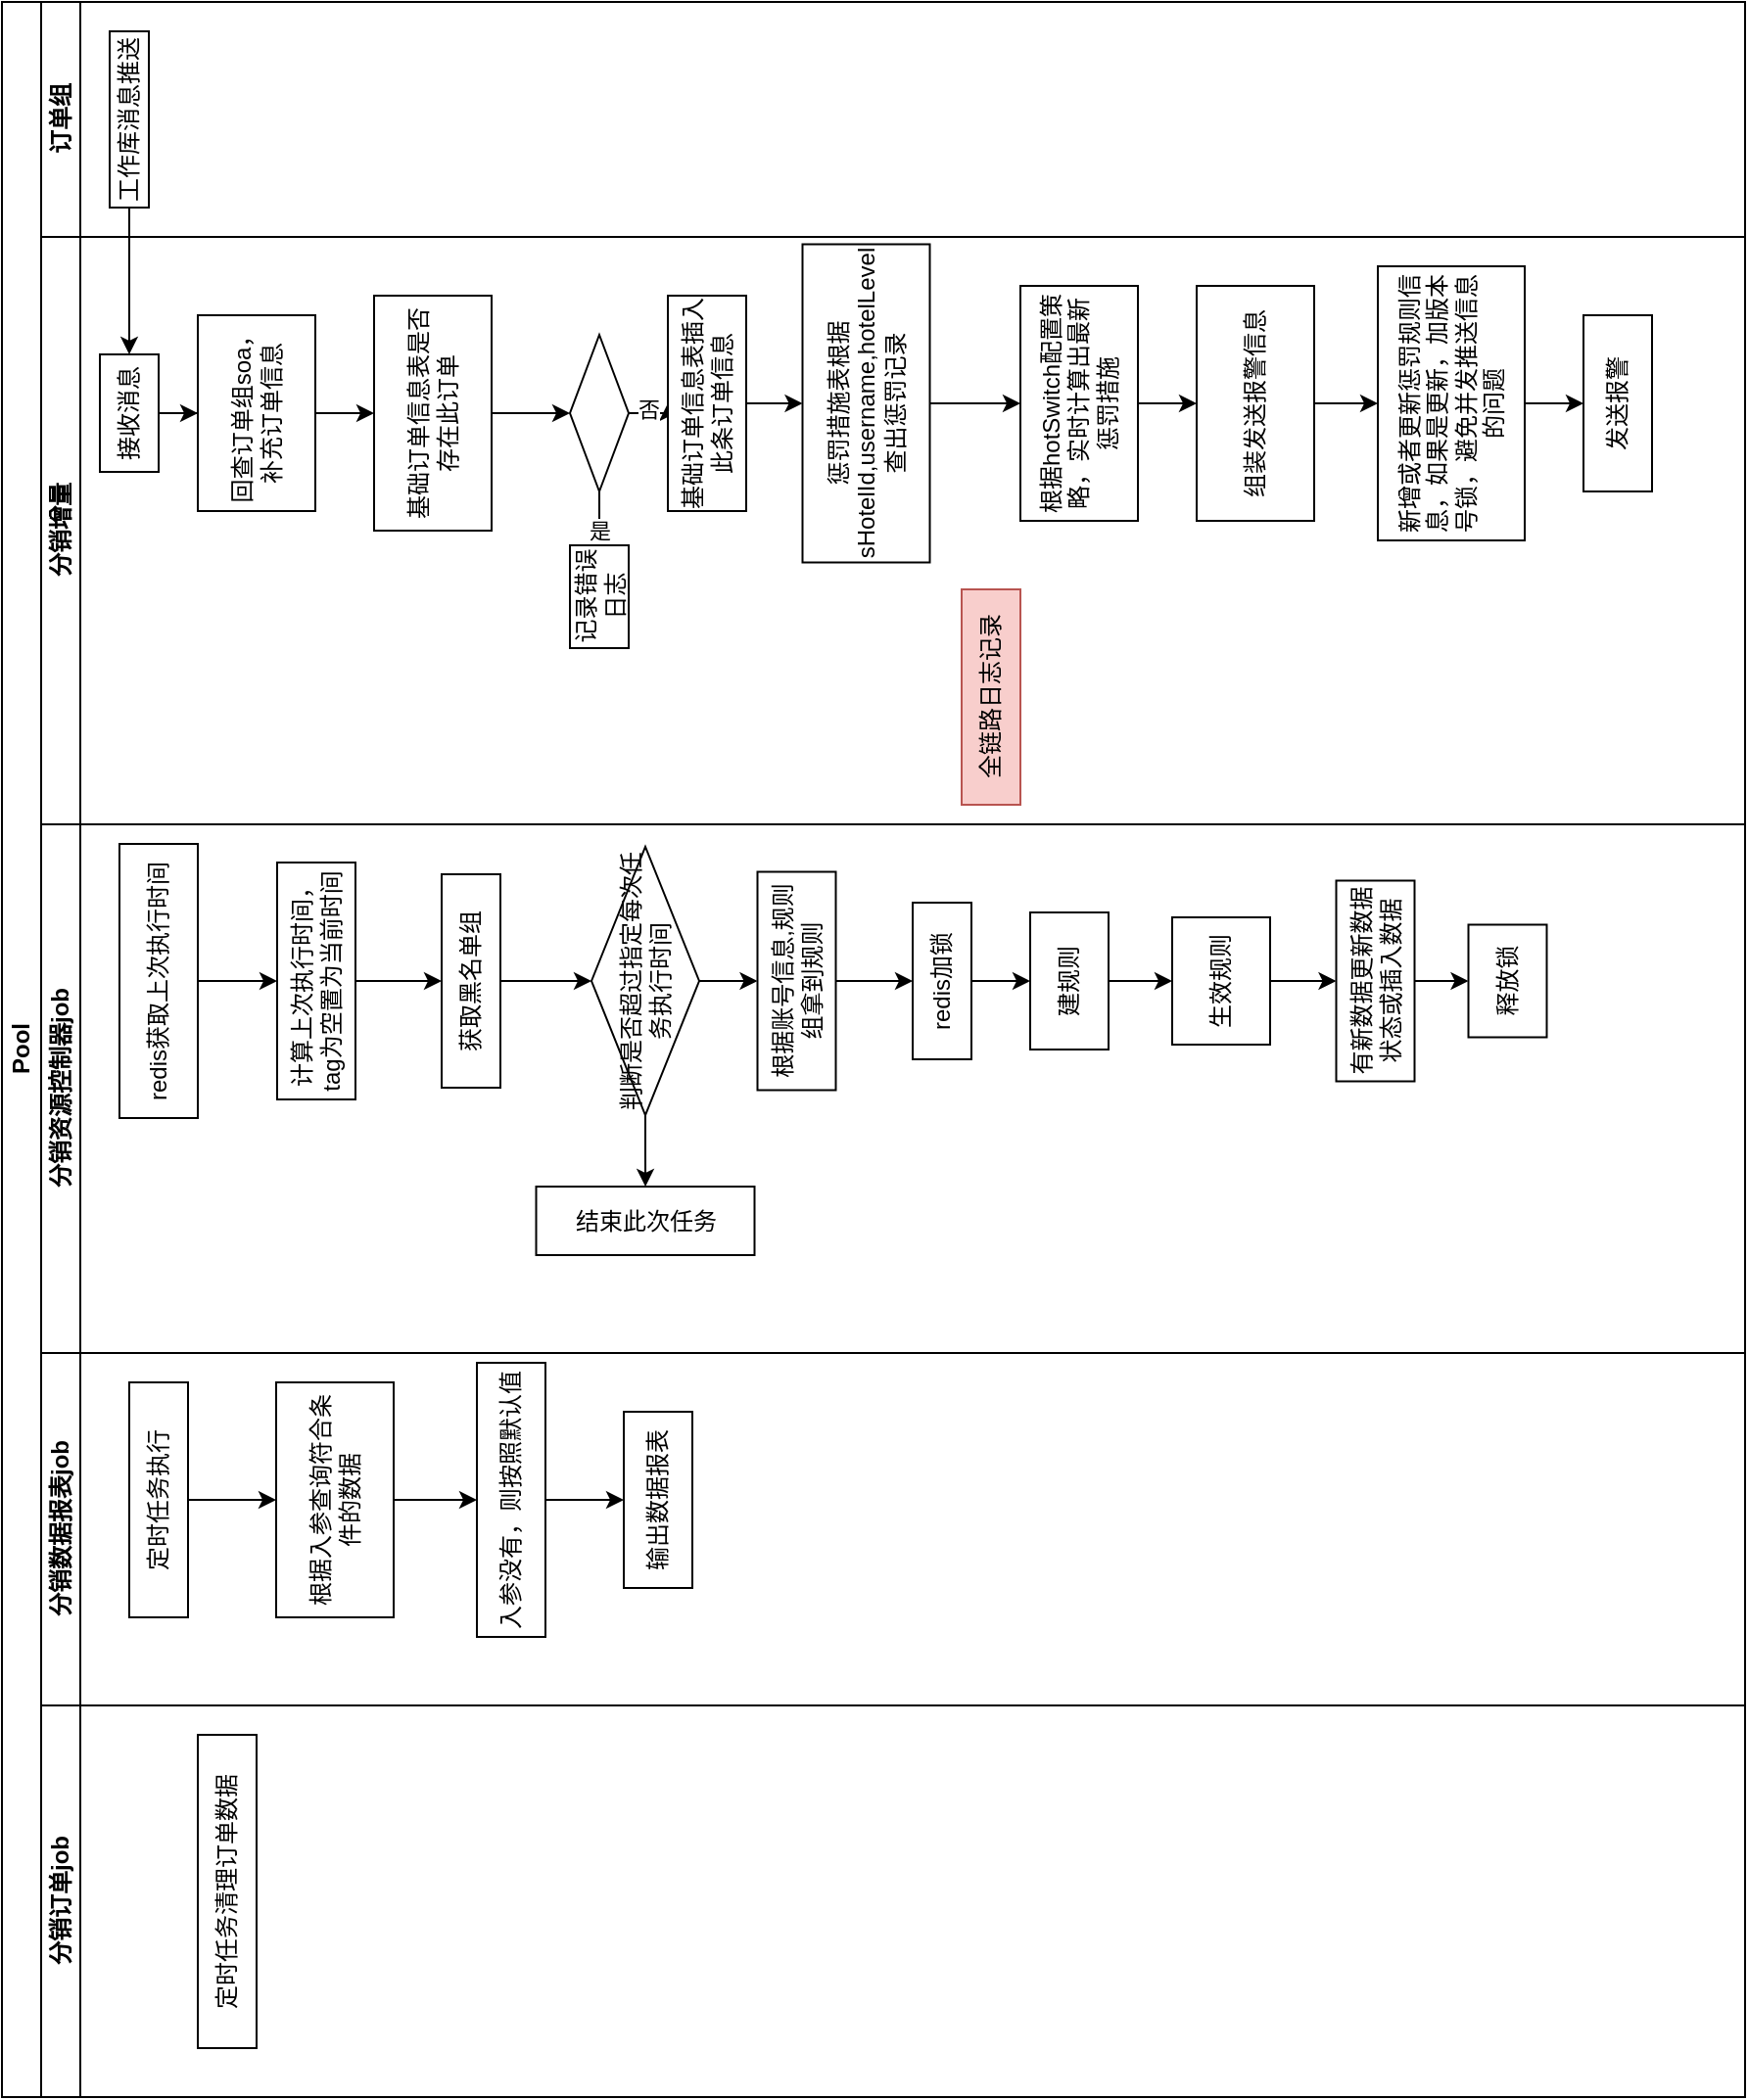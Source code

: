 <mxfile version="22.1.18" type="github">
  <diagram name="第 1 页" id="IzMNAB-FEo0dKr02V9vg">
    <mxGraphModel dx="933" dy="591" grid="1" gridSize="10" guides="1" tooltips="1" connect="1" arrows="1" fold="1" page="1" pageScale="1" pageWidth="827" pageHeight="1169" math="0" shadow="0">
      <root>
        <mxCell id="0" />
        <mxCell id="1" parent="0" />
        <mxCell id="j4678CQEo2jFVJHAo6S9-4" value="Pool" style="swimlane;childLayout=stackLayout;resizeParent=1;resizeParentMax=0;horizontal=0;startSize=20;horizontalStack=0;html=1;" vertex="1" parent="1">
          <mxGeometry x="120" y="70" width="890" height="1070" as="geometry" />
        </mxCell>
        <mxCell id="j4678CQEo2jFVJHAo6S9-5" value="订单组" style="swimlane;startSize=20;horizontal=0;html=1;" vertex="1" parent="j4678CQEo2jFVJHAo6S9-4">
          <mxGeometry x="20" width="870" height="120" as="geometry" />
        </mxCell>
        <mxCell id="j4678CQEo2jFVJHAo6S9-13" value="工作库消息推送" style="rounded=0;whiteSpace=wrap;html=1;direction=east;flipH=0;flipV=0;rotation=-90;" vertex="1" parent="j4678CQEo2jFVJHAo6S9-5">
          <mxGeometry y="50" width="90" height="20" as="geometry" />
        </mxCell>
        <mxCell id="j4678CQEo2jFVJHAo6S9-6" value="分销增量" style="swimlane;startSize=20;horizontal=0;html=1;" vertex="1" parent="j4678CQEo2jFVJHAo6S9-4">
          <mxGeometry x="20" y="120" width="870" height="300" as="geometry" />
        </mxCell>
        <mxCell id="j4678CQEo2jFVJHAo6S9-17" value="" style="edgeStyle=orthogonalEdgeStyle;rounded=0;orthogonalLoop=1;jettySize=auto;html=1;" edge="1" parent="j4678CQEo2jFVJHAo6S9-6" source="j4678CQEo2jFVJHAo6S9-14" target="j4678CQEo2jFVJHAo6S9-16">
          <mxGeometry relative="1" as="geometry" />
        </mxCell>
        <mxCell id="j4678CQEo2jFVJHAo6S9-14" value="接收消息" style="whiteSpace=wrap;html=1;rounded=0;rotation=-90;" vertex="1" parent="j4678CQEo2jFVJHAo6S9-6">
          <mxGeometry x="15" y="75" width="60" height="30" as="geometry" />
        </mxCell>
        <mxCell id="j4678CQEo2jFVJHAo6S9-20" value="" style="edgeStyle=orthogonalEdgeStyle;rounded=0;orthogonalLoop=1;jettySize=auto;html=1;" edge="1" parent="j4678CQEo2jFVJHAo6S9-6" source="j4678CQEo2jFVJHAo6S9-16" target="j4678CQEo2jFVJHAo6S9-19">
          <mxGeometry relative="1" as="geometry" />
        </mxCell>
        <mxCell id="j4678CQEo2jFVJHAo6S9-16" value="回查订单组soa，补充订单信息" style="whiteSpace=wrap;html=1;rounded=0;rotation=-90;" vertex="1" parent="j4678CQEo2jFVJHAo6S9-6">
          <mxGeometry x="60" y="60" width="100" height="60" as="geometry" />
        </mxCell>
        <mxCell id="j4678CQEo2jFVJHAo6S9-22" value="" style="edgeStyle=orthogonalEdgeStyle;rounded=0;orthogonalLoop=1;jettySize=auto;html=1;" edge="1" parent="j4678CQEo2jFVJHAo6S9-6" source="j4678CQEo2jFVJHAo6S9-19" target="j4678CQEo2jFVJHAo6S9-21">
          <mxGeometry relative="1" as="geometry" />
        </mxCell>
        <mxCell id="j4678CQEo2jFVJHAo6S9-19" value="基础订单信息表是否存在此订单" style="whiteSpace=wrap;html=1;rounded=0;rotation=-90;" vertex="1" parent="j4678CQEo2jFVJHAo6S9-6">
          <mxGeometry x="140" y="60" width="120" height="60" as="geometry" />
        </mxCell>
        <mxCell id="j4678CQEo2jFVJHAo6S9-24" value="" style="edgeStyle=orthogonalEdgeStyle;rounded=0;orthogonalLoop=1;jettySize=auto;html=1;" edge="1" parent="j4678CQEo2jFVJHAo6S9-6" source="j4678CQEo2jFVJHAo6S9-21" target="j4678CQEo2jFVJHAo6S9-23">
          <mxGeometry relative="1" as="geometry" />
        </mxCell>
        <mxCell id="j4678CQEo2jFVJHAo6S9-25" style="edgeStyle=orthogonalEdgeStyle;rounded=0;orthogonalLoop=1;jettySize=auto;html=1;" edge="1" parent="j4678CQEo2jFVJHAo6S9-6" source="j4678CQEo2jFVJHAo6S9-21" target="j4678CQEo2jFVJHAo6S9-23">
          <mxGeometry relative="1" as="geometry" />
        </mxCell>
        <mxCell id="j4678CQEo2jFVJHAo6S9-32" value="是" style="edgeLabel;html=1;align=center;verticalAlign=middle;resizable=0;points=[];" vertex="1" connectable="0" parent="j4678CQEo2jFVJHAo6S9-25">
          <mxGeometry x="0.45" y="-1" relative="1" as="geometry">
            <mxPoint x="1" as="offset" />
          </mxGeometry>
        </mxCell>
        <mxCell id="j4678CQEo2jFVJHAo6S9-27" value="" style="edgeStyle=orthogonalEdgeStyle;rounded=0;orthogonalLoop=1;jettySize=auto;html=1;" edge="1" parent="j4678CQEo2jFVJHAo6S9-6" source="j4678CQEo2jFVJHAo6S9-21" target="j4678CQEo2jFVJHAo6S9-26">
          <mxGeometry relative="1" as="geometry" />
        </mxCell>
        <mxCell id="j4678CQEo2jFVJHAo6S9-33" value="否" style="edgeLabel;html=1;align=center;verticalAlign=middle;resizable=0;points=[];" vertex="1" connectable="0" parent="j4678CQEo2jFVJHAo6S9-27">
          <mxGeometry x="-0.185" y="2" relative="1" as="geometry">
            <mxPoint as="offset" />
          </mxGeometry>
        </mxCell>
        <mxCell id="j4678CQEo2jFVJHAo6S9-21" value="" style="rhombus;whiteSpace=wrap;html=1;rounded=0;" vertex="1" parent="j4678CQEo2jFVJHAo6S9-6">
          <mxGeometry x="270" y="50" width="30" height="80" as="geometry" />
        </mxCell>
        <mxCell id="j4678CQEo2jFVJHAo6S9-23" value="记录错误日志" style="whiteSpace=wrap;html=1;rounded=0;rotation=-90;" vertex="1" parent="j4678CQEo2jFVJHAo6S9-6">
          <mxGeometry x="258.75" y="168.75" width="52.5" height="30" as="geometry" />
        </mxCell>
        <mxCell id="j4678CQEo2jFVJHAo6S9-29" value="" style="edgeStyle=orthogonalEdgeStyle;rounded=0;orthogonalLoop=1;jettySize=auto;html=1;entryX=0.5;entryY=0;entryDx=0;entryDy=0;" edge="1" parent="j4678CQEo2jFVJHAo6S9-6" source="j4678CQEo2jFVJHAo6S9-26" target="j4678CQEo2jFVJHAo6S9-30">
          <mxGeometry relative="1" as="geometry">
            <mxPoint x="382.5" y="85" as="targetPoint" />
          </mxGeometry>
        </mxCell>
        <mxCell id="j4678CQEo2jFVJHAo6S9-26" value="基础订单信息表插入此条订单信息" style="whiteSpace=wrap;html=1;rounded=0;rotation=-90;" vertex="1" parent="j4678CQEo2jFVJHAo6S9-6">
          <mxGeometry x="285" y="65" width="110" height="40" as="geometry" />
        </mxCell>
        <mxCell id="j4678CQEo2jFVJHAo6S9-35" value="" style="edgeStyle=orthogonalEdgeStyle;rounded=0;orthogonalLoop=1;jettySize=auto;html=1;" edge="1" parent="j4678CQEo2jFVJHAo6S9-6" source="j4678CQEo2jFVJHAo6S9-30" target="j4678CQEo2jFVJHAo6S9-34">
          <mxGeometry relative="1" as="geometry" />
        </mxCell>
        <mxCell id="j4678CQEo2jFVJHAo6S9-30" value="惩罚措施表根据sHotelId,username,hotelLevel&lt;br&gt;查出惩罚记录" style="whiteSpace=wrap;html=1;rounded=0;rotation=-90;" vertex="1" parent="j4678CQEo2jFVJHAo6S9-6">
          <mxGeometry x="340" y="52.5" width="162.5" height="65" as="geometry" />
        </mxCell>
        <mxCell id="j4678CQEo2jFVJHAo6S9-37" value="" style="edgeStyle=orthogonalEdgeStyle;rounded=0;orthogonalLoop=1;jettySize=auto;html=1;" edge="1" parent="j4678CQEo2jFVJHAo6S9-6" source="j4678CQEo2jFVJHAo6S9-34" target="j4678CQEo2jFVJHAo6S9-36">
          <mxGeometry relative="1" as="geometry" />
        </mxCell>
        <mxCell id="j4678CQEo2jFVJHAo6S9-34" value="根据hotSwitch配置策略，实时计算出最新惩罚措施" style="whiteSpace=wrap;html=1;rounded=0;rotation=-90;" vertex="1" parent="j4678CQEo2jFVJHAo6S9-6">
          <mxGeometry x="470" y="55" width="120" height="60" as="geometry" />
        </mxCell>
        <mxCell id="j4678CQEo2jFVJHAo6S9-39" value="" style="edgeStyle=orthogonalEdgeStyle;rounded=0;orthogonalLoop=1;jettySize=auto;html=1;" edge="1" parent="j4678CQEo2jFVJHAo6S9-6" source="j4678CQEo2jFVJHAo6S9-36" target="j4678CQEo2jFVJHAo6S9-38">
          <mxGeometry relative="1" as="geometry" />
        </mxCell>
        <mxCell id="j4678CQEo2jFVJHAo6S9-36" value="组装发送报警信息" style="whiteSpace=wrap;html=1;rounded=0;rotation=-90;" vertex="1" parent="j4678CQEo2jFVJHAo6S9-6">
          <mxGeometry x="560" y="55" width="120" height="60" as="geometry" />
        </mxCell>
        <mxCell id="j4678CQEo2jFVJHAo6S9-43" value="" style="edgeStyle=orthogonalEdgeStyle;rounded=0;orthogonalLoop=1;jettySize=auto;html=1;" edge="1" parent="j4678CQEo2jFVJHAo6S9-6" source="j4678CQEo2jFVJHAo6S9-38" target="j4678CQEo2jFVJHAo6S9-42">
          <mxGeometry relative="1" as="geometry" />
        </mxCell>
        <mxCell id="j4678CQEo2jFVJHAo6S9-38" value="新增或者更新惩罚规则信息，如果是更新，加版本号锁，避免并发推送信息的问题" style="whiteSpace=wrap;html=1;rounded=0;rotation=-90;" vertex="1" parent="j4678CQEo2jFVJHAo6S9-6">
          <mxGeometry x="650" y="47.5" width="140" height="75" as="geometry" />
        </mxCell>
        <mxCell id="j4678CQEo2jFVJHAo6S9-42" value="发送报警" style="whiteSpace=wrap;html=1;rounded=0;rotation=-90;" vertex="1" parent="j4678CQEo2jFVJHAo6S9-6">
          <mxGeometry x="760" y="67.5" width="90" height="35" as="geometry" />
        </mxCell>
        <mxCell id="j4678CQEo2jFVJHAo6S9-44" value="全链路日志记录" style="text;html=1;align=center;verticalAlign=middle;resizable=0;points=[];autosize=1;strokeColor=#b85450;fillColor=#f8cecc;rotation=-90;" vertex="1" parent="j4678CQEo2jFVJHAo6S9-6">
          <mxGeometry x="430" y="220" width="110" height="30" as="geometry" />
        </mxCell>
        <mxCell id="j4678CQEo2jFVJHAo6S9-7" value="分销资源控制器job" style="swimlane;startSize=20;horizontal=0;html=1;aspect=fixed;" vertex="1" parent="j4678CQEo2jFVJHAo6S9-4">
          <mxGeometry x="20" y="420" width="870" height="270" as="geometry" />
        </mxCell>
        <mxCell id="j4678CQEo2jFVJHAo6S9-48" style="edgeStyle=orthogonalEdgeStyle;rounded=0;orthogonalLoop=1;jettySize=auto;html=1;exitX=0.5;exitY=1;exitDx=0;exitDy=0;entryX=0.5;entryY=0;entryDx=0;entryDy=0;" edge="1" parent="j4678CQEo2jFVJHAo6S9-7" source="j4678CQEo2jFVJHAo6S9-45" target="j4678CQEo2jFVJHAo6S9-46">
          <mxGeometry relative="1" as="geometry" />
        </mxCell>
        <mxCell id="j4678CQEo2jFVJHAo6S9-45" value="redis获取上次执行时间" style="rounded=0;whiteSpace=wrap;html=1;rotation=-90;" vertex="1" parent="j4678CQEo2jFVJHAo6S9-7">
          <mxGeometry x="-10" y="60" width="140" height="40" as="geometry" />
        </mxCell>
        <mxCell id="j4678CQEo2jFVJHAo6S9-50" style="edgeStyle=orthogonalEdgeStyle;rounded=0;orthogonalLoop=1;jettySize=auto;html=1;exitX=0.5;exitY=1;exitDx=0;exitDy=0;entryX=0.5;entryY=0;entryDx=0;entryDy=0;" edge="1" parent="j4678CQEo2jFVJHAo6S9-7" source="j4678CQEo2jFVJHAo6S9-46" target="j4678CQEo2jFVJHAo6S9-49">
          <mxGeometry relative="1" as="geometry" />
        </mxCell>
        <mxCell id="j4678CQEo2jFVJHAo6S9-46" value="计算上次执行时间，tag为空置为当前时间" style="rounded=0;whiteSpace=wrap;html=1;rotation=-90;" vertex="1" parent="j4678CQEo2jFVJHAo6S9-7">
          <mxGeometry x="80" y="60" width="121" height="40" as="geometry" />
        </mxCell>
        <mxCell id="j4678CQEo2jFVJHAo6S9-52" value="" style="edgeStyle=orthogonalEdgeStyle;rounded=0;orthogonalLoop=1;jettySize=auto;html=1;" edge="1" parent="j4678CQEo2jFVJHAo6S9-7" source="j4678CQEo2jFVJHAo6S9-53" target="j4678CQEo2jFVJHAo6S9-51">
          <mxGeometry relative="1" as="geometry" />
        </mxCell>
        <mxCell id="j4678CQEo2jFVJHAo6S9-49" value="获取黑名单组" style="rounded=0;whiteSpace=wrap;html=1;rotation=-90;" vertex="1" parent="j4678CQEo2jFVJHAo6S9-7">
          <mxGeometry x="165" y="65" width="109" height="30" as="geometry" />
        </mxCell>
        <mxCell id="j4678CQEo2jFVJHAo6S9-58" value="" style="edgeStyle=orthogonalEdgeStyle;rounded=0;orthogonalLoop=1;jettySize=auto;html=1;" edge="1" parent="j4678CQEo2jFVJHAo6S9-7" source="j4678CQEo2jFVJHAo6S9-51" target="j4678CQEo2jFVJHAo6S9-57">
          <mxGeometry relative="1" as="geometry" />
        </mxCell>
        <mxCell id="j4678CQEo2jFVJHAo6S9-51" value="根据账号信息,规则组拿到规则" style="whiteSpace=wrap;html=1;rounded=0;rotation=-90;" vertex="1" parent="j4678CQEo2jFVJHAo6S9-7">
          <mxGeometry x="330" y="60" width="111.5" height="40" as="geometry" />
        </mxCell>
        <mxCell id="j4678CQEo2jFVJHAo6S9-54" value="" style="edgeStyle=orthogonalEdgeStyle;rounded=0;orthogonalLoop=1;jettySize=auto;html=1;" edge="1" parent="j4678CQEo2jFVJHAo6S9-7" source="j4678CQEo2jFVJHAo6S9-49" target="j4678CQEo2jFVJHAo6S9-53">
          <mxGeometry relative="1" as="geometry">
            <mxPoint x="375" y="570" as="sourcePoint" />
            <mxPoint x="526" y="570" as="targetPoint" />
          </mxGeometry>
        </mxCell>
        <mxCell id="j4678CQEo2jFVJHAo6S9-56" value="" style="edgeStyle=orthogonalEdgeStyle;rounded=0;orthogonalLoop=1;jettySize=auto;html=1;" edge="1" parent="j4678CQEo2jFVJHAo6S9-7" source="j4678CQEo2jFVJHAo6S9-53" target="j4678CQEo2jFVJHAo6S9-55">
          <mxGeometry relative="1" as="geometry" />
        </mxCell>
        <mxCell id="j4678CQEo2jFVJHAo6S9-53" value="判断是否超过指定每次任务执行时间" style="rhombus;whiteSpace=wrap;html=1;rotation=-90;" vertex="1" parent="j4678CQEo2jFVJHAo6S9-7">
          <mxGeometry x="240" y="52.5" width="137" height="55" as="geometry" />
        </mxCell>
        <mxCell id="j4678CQEo2jFVJHAo6S9-55" value="结束此次任务" style="whiteSpace=wrap;html=1;" vertex="1" parent="j4678CQEo2jFVJHAo6S9-7">
          <mxGeometry x="252.75" y="185" width="111.5" height="35" as="geometry" />
        </mxCell>
        <mxCell id="j4678CQEo2jFVJHAo6S9-61" value="" style="edgeStyle=orthogonalEdgeStyle;rounded=0;orthogonalLoop=1;jettySize=auto;html=1;" edge="1" parent="j4678CQEo2jFVJHAo6S9-7" source="j4678CQEo2jFVJHAo6S9-57" target="j4678CQEo2jFVJHAo6S9-60">
          <mxGeometry relative="1" as="geometry" />
        </mxCell>
        <mxCell id="j4678CQEo2jFVJHAo6S9-57" value="redis加锁" style="whiteSpace=wrap;html=1;rounded=0;rotation=-90;" vertex="1" parent="j4678CQEo2jFVJHAo6S9-7">
          <mxGeometry x="420" y="65" width="80" height="30" as="geometry" />
        </mxCell>
        <mxCell id="j4678CQEo2jFVJHAo6S9-63" value="" style="edgeStyle=orthogonalEdgeStyle;rounded=0;orthogonalLoop=1;jettySize=auto;html=1;" edge="1" parent="j4678CQEo2jFVJHAo6S9-7" source="j4678CQEo2jFVJHAo6S9-60" target="j4678CQEo2jFVJHAo6S9-62">
          <mxGeometry relative="1" as="geometry" />
        </mxCell>
        <mxCell id="j4678CQEo2jFVJHAo6S9-60" value="建规则" style="whiteSpace=wrap;html=1;rounded=0;rotation=-90;" vertex="1" parent="j4678CQEo2jFVJHAo6S9-7">
          <mxGeometry x="490" y="60" width="70" height="40" as="geometry" />
        </mxCell>
        <mxCell id="j4678CQEo2jFVJHAo6S9-65" value="" style="edgeStyle=orthogonalEdgeStyle;rounded=0;orthogonalLoop=1;jettySize=auto;html=1;" edge="1" parent="j4678CQEo2jFVJHAo6S9-7" source="j4678CQEo2jFVJHAo6S9-62" target="j4678CQEo2jFVJHAo6S9-64">
          <mxGeometry relative="1" as="geometry" />
        </mxCell>
        <mxCell id="j4678CQEo2jFVJHAo6S9-62" value="生效规则" style="whiteSpace=wrap;html=1;rounded=0;rotation=-90;" vertex="1" parent="j4678CQEo2jFVJHAo6S9-7">
          <mxGeometry x="570" y="55" width="65" height="50" as="geometry" />
        </mxCell>
        <mxCell id="j4678CQEo2jFVJHAo6S9-67" value="" style="edgeStyle=orthogonalEdgeStyle;rounded=0;orthogonalLoop=1;jettySize=auto;html=1;" edge="1" parent="j4678CQEo2jFVJHAo6S9-7" source="j4678CQEo2jFVJHAo6S9-64" target="j4678CQEo2jFVJHAo6S9-66">
          <mxGeometry relative="1" as="geometry" />
        </mxCell>
        <mxCell id="j4678CQEo2jFVJHAo6S9-64" value="有新数据更新数据状态或插入数据" style="whiteSpace=wrap;html=1;rounded=0;rotation=-90;" vertex="1" parent="j4678CQEo2jFVJHAo6S9-7">
          <mxGeometry x="630" y="60" width="102.5" height="40" as="geometry" />
        </mxCell>
        <mxCell id="j4678CQEo2jFVJHAo6S9-66" value="释放锁" style="whiteSpace=wrap;html=1;rounded=0;rotation=-90;" vertex="1" parent="j4678CQEo2jFVJHAo6S9-7">
          <mxGeometry x="720" y="60" width="57.5" height="40" as="geometry" />
        </mxCell>
        <mxCell id="j4678CQEo2jFVJHAo6S9-12" value="分销数据报表job" style="swimlane;startSize=20;horizontal=0;html=1;" vertex="1" parent="j4678CQEo2jFVJHAo6S9-4">
          <mxGeometry x="20" y="690" width="870" height="180" as="geometry" />
        </mxCell>
        <mxCell id="j4678CQEo2jFVJHAo6S9-70" value="" style="edgeStyle=orthogonalEdgeStyle;rounded=0;orthogonalLoop=1;jettySize=auto;html=1;" edge="1" parent="j4678CQEo2jFVJHAo6S9-12" source="j4678CQEo2jFVJHAo6S9-68" target="j4678CQEo2jFVJHAo6S9-69">
          <mxGeometry relative="1" as="geometry" />
        </mxCell>
        <mxCell id="j4678CQEo2jFVJHAo6S9-68" value="定时任务执行" style="whiteSpace=wrap;html=1;rotation=-90;" vertex="1" parent="j4678CQEo2jFVJHAo6S9-12">
          <mxGeometry y="60" width="120" height="30" as="geometry" />
        </mxCell>
        <mxCell id="j4678CQEo2jFVJHAo6S9-72" value="" style="edgeStyle=orthogonalEdgeStyle;rounded=0;orthogonalLoop=1;jettySize=auto;html=1;" edge="1" parent="j4678CQEo2jFVJHAo6S9-12" source="j4678CQEo2jFVJHAo6S9-69" target="j4678CQEo2jFVJHAo6S9-71">
          <mxGeometry relative="1" as="geometry" />
        </mxCell>
        <mxCell id="j4678CQEo2jFVJHAo6S9-69" value="根据入参查询符合条件的数据" style="whiteSpace=wrap;html=1;rotation=-90;" vertex="1" parent="j4678CQEo2jFVJHAo6S9-12">
          <mxGeometry x="90" y="45" width="120" height="60" as="geometry" />
        </mxCell>
        <mxCell id="j4678CQEo2jFVJHAo6S9-74" value="" style="edgeStyle=orthogonalEdgeStyle;rounded=0;orthogonalLoop=1;jettySize=auto;html=1;" edge="1" parent="j4678CQEo2jFVJHAo6S9-12" source="j4678CQEo2jFVJHAo6S9-71" target="j4678CQEo2jFVJHAo6S9-73">
          <mxGeometry relative="1" as="geometry" />
        </mxCell>
        <mxCell id="j4678CQEo2jFVJHAo6S9-71" value="入参没有，则按照默认值" style="whiteSpace=wrap;html=1;rotation=-90;" vertex="1" parent="j4678CQEo2jFVJHAo6S9-12">
          <mxGeometry x="170" y="57.5" width="140" height="35" as="geometry" />
        </mxCell>
        <mxCell id="j4678CQEo2jFVJHAo6S9-73" value="输出数据报表" style="whiteSpace=wrap;html=1;rotation=-90;" vertex="1" parent="j4678CQEo2jFVJHAo6S9-12">
          <mxGeometry x="270" y="57.5" width="90" height="35" as="geometry" />
        </mxCell>
        <mxCell id="j4678CQEo2jFVJHAo6S9-15" value="" style="edgeStyle=orthogonalEdgeStyle;rounded=0;orthogonalLoop=1;jettySize=auto;html=1;" edge="1" parent="j4678CQEo2jFVJHAo6S9-4" source="j4678CQEo2jFVJHAo6S9-13" target="j4678CQEo2jFVJHAo6S9-14">
          <mxGeometry relative="1" as="geometry" />
        </mxCell>
        <mxCell id="j4678CQEo2jFVJHAo6S9-11" value="分销订单job" style="swimlane;startSize=20;horizontal=0;html=1;" vertex="1" parent="j4678CQEo2jFVJHAo6S9-4">
          <mxGeometry x="20" y="870" width="870" height="200" as="geometry" />
        </mxCell>
        <mxCell id="j4678CQEo2jFVJHAo6S9-75" value="定时任务清理订单数据" style="rounded=0;whiteSpace=wrap;html=1;rotation=-90;" vertex="1" parent="j4678CQEo2jFVJHAo6S9-11">
          <mxGeometry x="15" y="80" width="160" height="30" as="geometry" />
        </mxCell>
      </root>
    </mxGraphModel>
  </diagram>
</mxfile>
